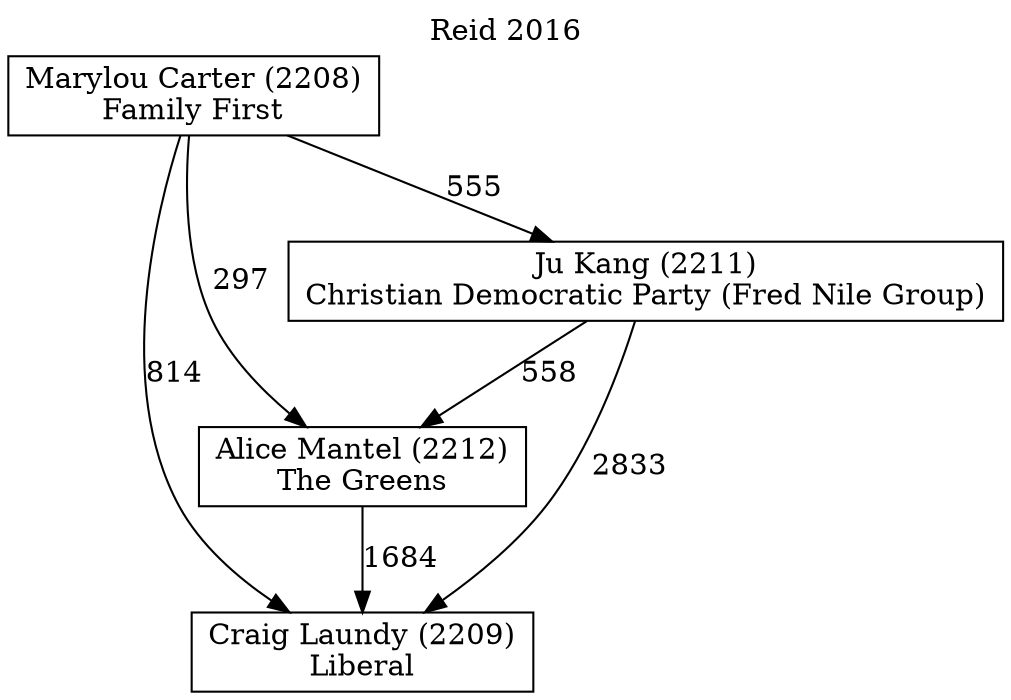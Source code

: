 // House preference flow
digraph "Craig Laundy (2209)_Reid_2016" {
	graph [label="Reid 2016" labelloc=t mclimit=10]
	node [shape=box]
	"Craig Laundy (2209)" [label="Craig Laundy (2209)
Liberal"]
	"Alice Mantel (2212)" [label="Alice Mantel (2212)
The Greens"]
	"Ju Kang (2211)" [label="Ju Kang (2211)
Christian Democratic Party (Fred Nile Group)"]
	"Marylou Carter (2208)" [label="Marylou Carter (2208)
Family First"]
	"Alice Mantel (2212)" -> "Craig Laundy (2209)" [label=1684]
	"Ju Kang (2211)" -> "Alice Mantel (2212)" [label=558]
	"Marylou Carter (2208)" -> "Ju Kang (2211)" [label=555]
	"Ju Kang (2211)" -> "Craig Laundy (2209)" [label=2833]
	"Marylou Carter (2208)" -> "Craig Laundy (2209)" [label=814]
	"Marylou Carter (2208)" -> "Alice Mantel (2212)" [label=297]
}
